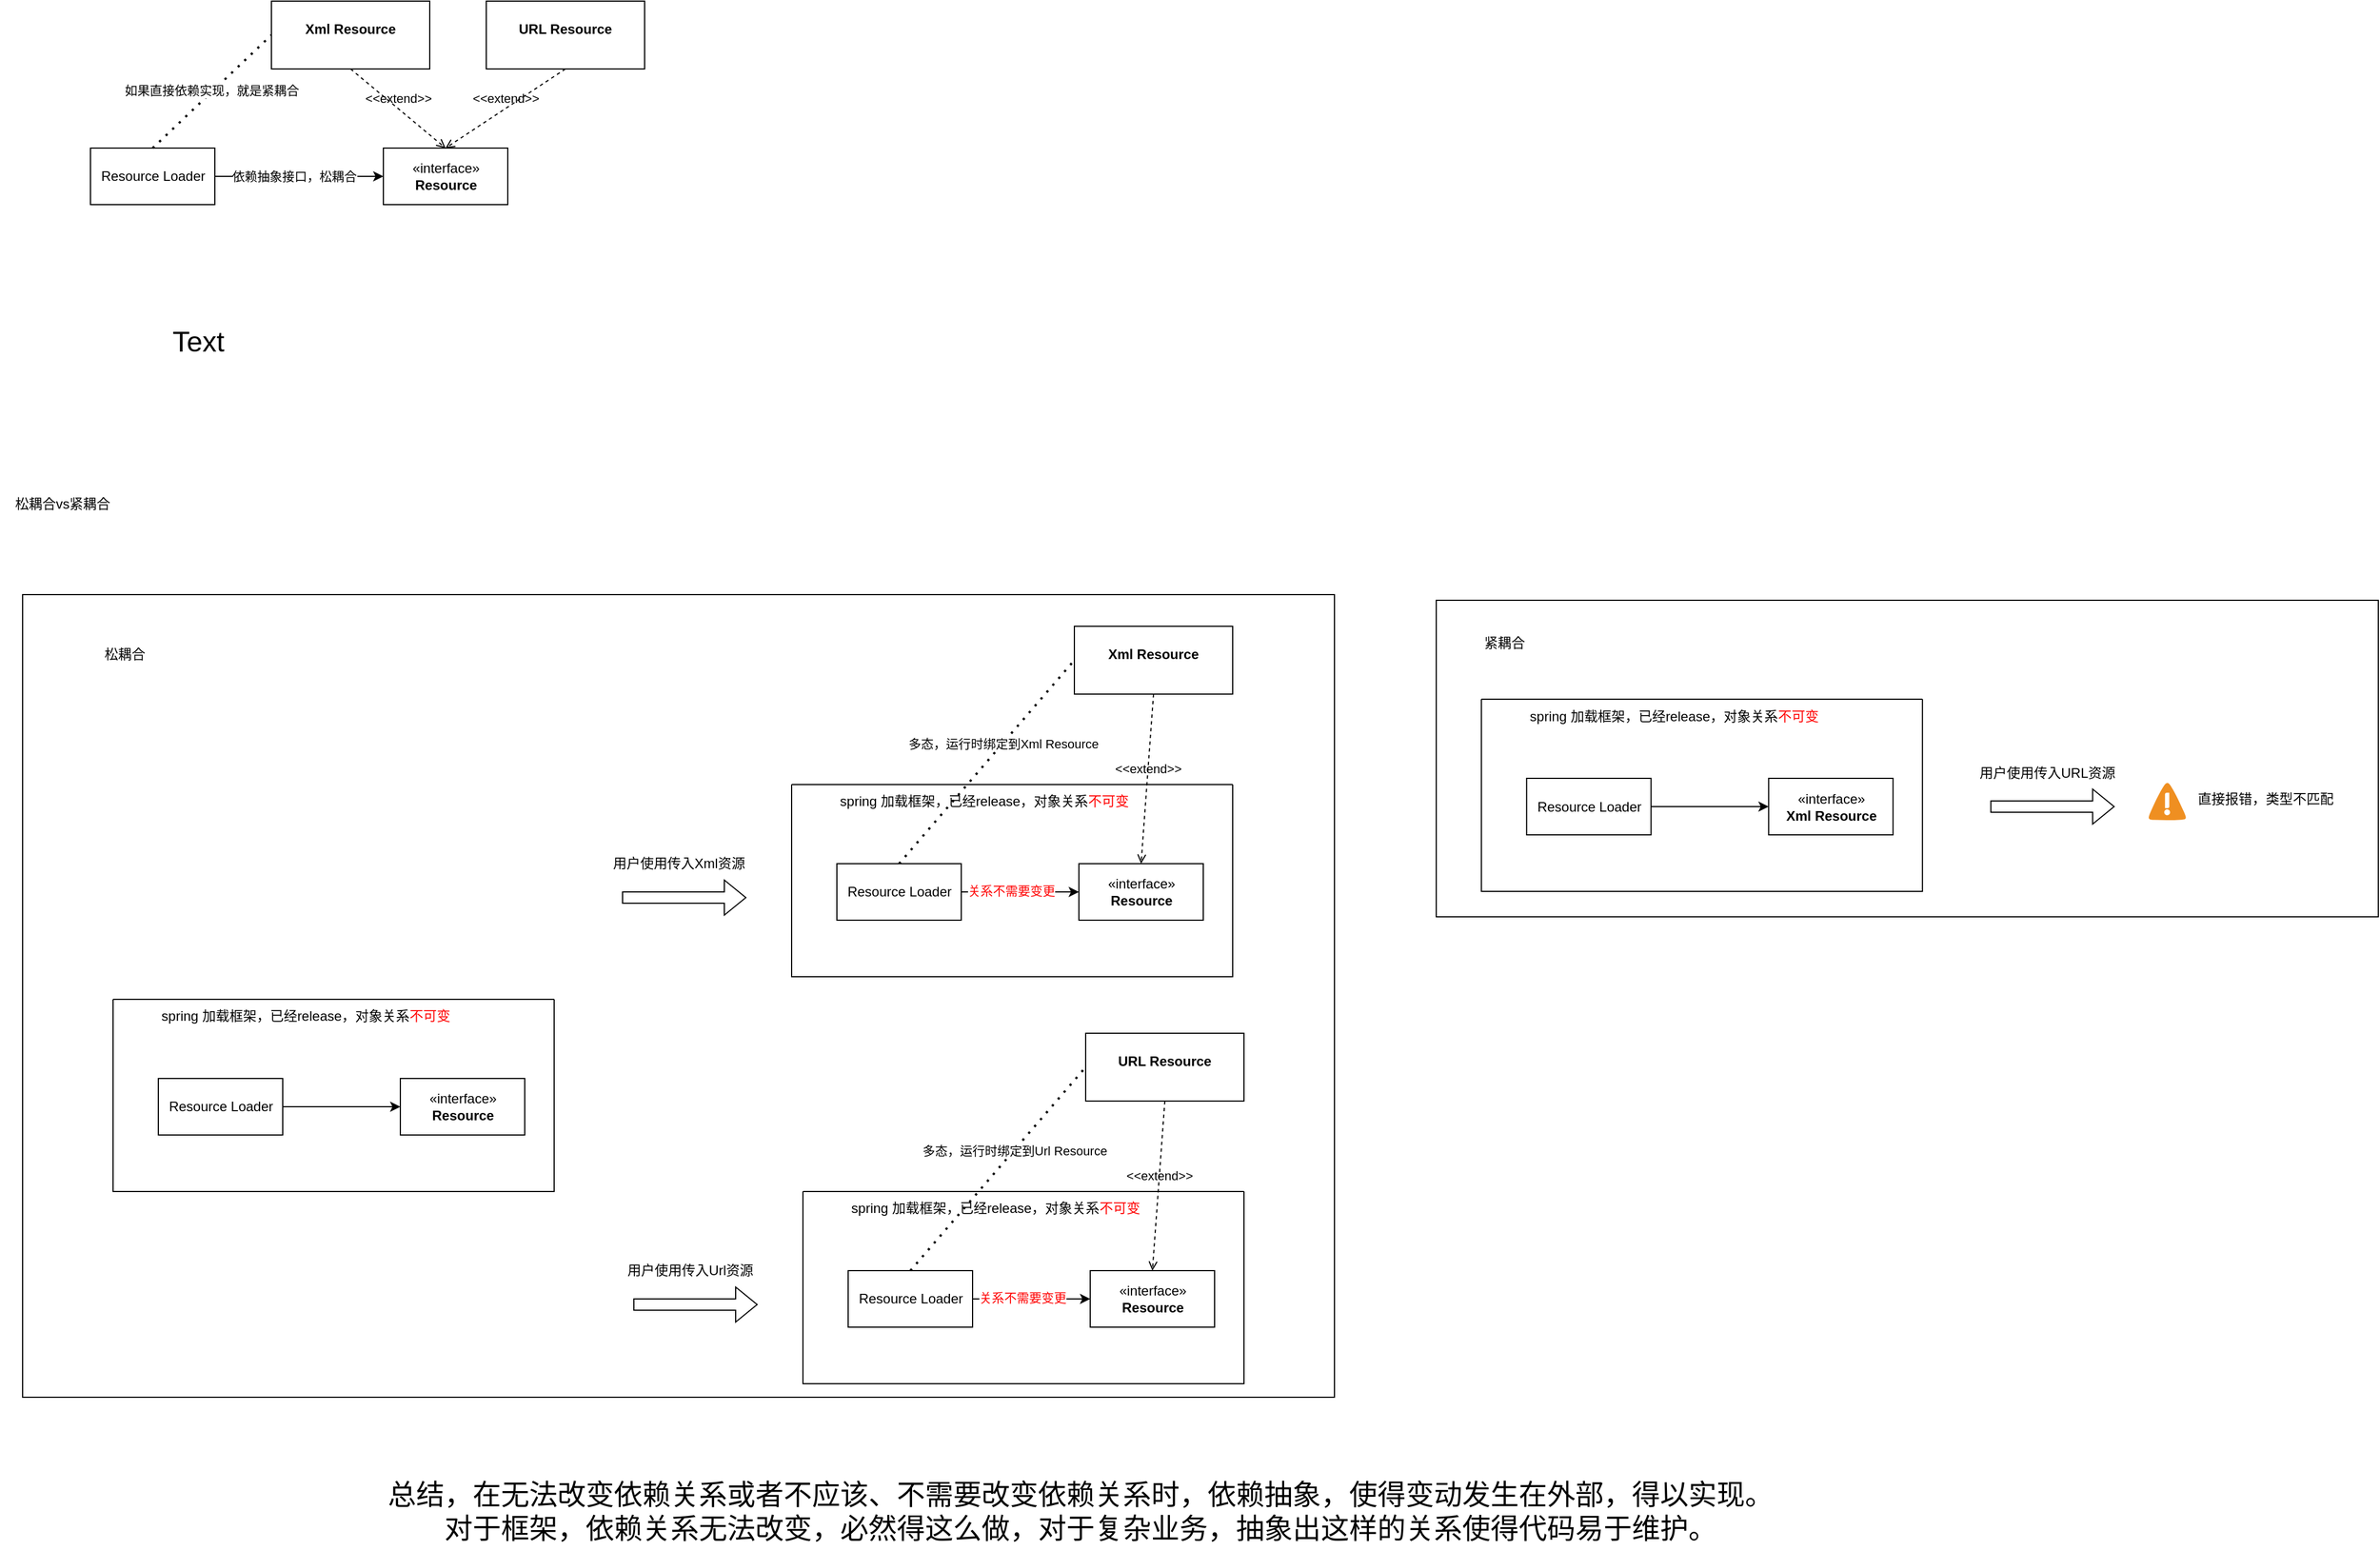 <mxfile version="20.8.13" type="github">
  <diagram id="C5RBs43oDa-KdzZeNtuy" name="Page-1">
    <mxGraphModel dx="1122" dy="695" grid="1" gridSize="10" guides="1" tooltips="1" connect="1" arrows="1" fold="1" page="1" pageScale="1" pageWidth="827" pageHeight="1169" math="0" shadow="0">
      <root>
        <mxCell id="WIyWlLk6GJQsqaUBKTNV-0" />
        <mxCell id="WIyWlLk6GJQsqaUBKTNV-1" parent="WIyWlLk6GJQsqaUBKTNV-0" />
        <mxCell id="s0c2LShp-PgBRj9PB37E-11" style="edgeStyle=orthogonalEdgeStyle;rounded=0;orthogonalLoop=1;jettySize=auto;html=1;entryX=0;entryY=0.5;entryDx=0;entryDy=0;" parent="WIyWlLk6GJQsqaUBKTNV-1" source="s0c2LShp-PgBRj9PB37E-0" target="s0c2LShp-PgBRj9PB37E-1" edge="1">
          <mxGeometry relative="1" as="geometry" />
        </mxCell>
        <mxCell id="s0c2LShp-PgBRj9PB37E-15" value="依赖抽象接口，松耦合" style="edgeLabel;html=1;align=center;verticalAlign=middle;resizable=0;points=[];" parent="s0c2LShp-PgBRj9PB37E-11" vertex="1" connectable="0">
          <mxGeometry x="-0.06" relative="1" as="geometry">
            <mxPoint as="offset" />
          </mxGeometry>
        </mxCell>
        <mxCell id="s0c2LShp-PgBRj9PB37E-0" value="Resource Loader" style="html=1;" parent="WIyWlLk6GJQsqaUBKTNV-1" vertex="1">
          <mxGeometry x="100" y="190" width="110" height="50" as="geometry" />
        </mxCell>
        <mxCell id="s0c2LShp-PgBRj9PB37E-1" value="«interface»&lt;br&gt;&lt;b&gt;Resource&lt;/b&gt;" style="html=1;" parent="WIyWlLk6GJQsqaUBKTNV-1" vertex="1">
          <mxGeometry x="359" y="190" width="110" height="50" as="geometry" />
        </mxCell>
        <mxCell id="s0c2LShp-PgBRj9PB37E-6" value="&lt;p style=&quot;margin:0px;margin-top:4px;text-align:center;&quot;&gt;&lt;br&gt;&lt;b&gt;Xml Resource&lt;/b&gt;&lt;/p&gt;" style="verticalAlign=top;align=left;overflow=fill;fontSize=12;fontFamily=Helvetica;html=1;" parent="WIyWlLk6GJQsqaUBKTNV-1" vertex="1">
          <mxGeometry x="260" y="60" width="140" height="60" as="geometry" />
        </mxCell>
        <mxCell id="s0c2LShp-PgBRj9PB37E-7" value="&lt;p style=&quot;margin:0px;margin-top:4px;text-align:center;&quot;&gt;&lt;br&gt;&lt;b&gt;URL Resource&lt;/b&gt;&lt;/p&gt;" style="verticalAlign=top;align=left;overflow=fill;fontSize=12;fontFamily=Helvetica;html=1;" parent="WIyWlLk6GJQsqaUBKTNV-1" vertex="1">
          <mxGeometry x="450" y="60" width="140" height="60" as="geometry" />
        </mxCell>
        <mxCell id="s0c2LShp-PgBRj9PB37E-9" value="&amp;lt;&amp;lt;extend&amp;gt;&amp;gt;" style="html=1;verticalAlign=bottom;labelBackgroundColor=none;endArrow=open;endFill=0;dashed=1;rounded=0;exitX=0.5;exitY=1;exitDx=0;exitDy=0;entryX=0.5;entryY=0;entryDx=0;entryDy=0;" parent="WIyWlLk6GJQsqaUBKTNV-1" source="s0c2LShp-PgBRj9PB37E-6" target="s0c2LShp-PgBRj9PB37E-1" edge="1">
          <mxGeometry width="160" relative="1" as="geometry">
            <mxPoint x="420" y="150" as="sourcePoint" />
            <mxPoint x="580" y="150" as="targetPoint" />
          </mxGeometry>
        </mxCell>
        <mxCell id="s0c2LShp-PgBRj9PB37E-10" value="&amp;lt;&amp;lt;extend&amp;gt;&amp;gt;" style="html=1;verticalAlign=bottom;labelBackgroundColor=none;endArrow=open;endFill=0;dashed=1;rounded=0;exitX=0.5;exitY=1;exitDx=0;exitDy=0;entryX=0.5;entryY=0;entryDx=0;entryDy=0;" parent="WIyWlLk6GJQsqaUBKTNV-1" source="s0c2LShp-PgBRj9PB37E-7" target="s0c2LShp-PgBRj9PB37E-1" edge="1">
          <mxGeometry width="160" relative="1" as="geometry">
            <mxPoint x="360" y="130" as="sourcePoint" />
            <mxPoint x="424" y="200" as="targetPoint" />
          </mxGeometry>
        </mxCell>
        <mxCell id="s0c2LShp-PgBRj9PB37E-13" value="" style="endArrow=none;dashed=1;html=1;dashPattern=1 3;strokeWidth=2;rounded=0;exitX=0.5;exitY=0;exitDx=0;exitDy=0;entryX=0;entryY=0.5;entryDx=0;entryDy=0;" parent="WIyWlLk6GJQsqaUBKTNV-1" source="s0c2LShp-PgBRj9PB37E-0" target="s0c2LShp-PgBRj9PB37E-6" edge="1">
          <mxGeometry width="50" height="50" relative="1" as="geometry">
            <mxPoint x="160" y="160" as="sourcePoint" />
            <mxPoint x="210" y="110" as="targetPoint" />
          </mxGeometry>
        </mxCell>
        <mxCell id="s0c2LShp-PgBRj9PB37E-14" value="如果直接依赖实现，就是紧耦合" style="edgeLabel;html=1;align=center;verticalAlign=middle;resizable=0;points=[];" parent="s0c2LShp-PgBRj9PB37E-13" vertex="1" connectable="0">
          <mxGeometry x="0.004" y="1" relative="1" as="geometry">
            <mxPoint as="offset" />
          </mxGeometry>
        </mxCell>
        <mxCell id="s0c2LShp-PgBRj9PB37E-16" value="松耦合vs紧耦合" style="text;html=1;align=center;verticalAlign=middle;resizable=0;points=[];autosize=1;strokeColor=none;fillColor=none;" parent="WIyWlLk6GJQsqaUBKTNV-1" vertex="1">
          <mxGeometry x="20" y="490" width="110" height="30" as="geometry" />
        </mxCell>
        <mxCell id="s0c2LShp-PgBRj9PB37E-58" value="" style="group" parent="WIyWlLk6GJQsqaUBKTNV-1" vertex="1" connectable="0">
          <mxGeometry x="40" y="585" width="1160" height="710" as="geometry" />
        </mxCell>
        <mxCell id="s0c2LShp-PgBRj9PB37E-51" value="" style="rounded=0;whiteSpace=wrap;html=1;fontColor=#FF0000;fillColor=default;" parent="s0c2LShp-PgBRj9PB37E-58" vertex="1">
          <mxGeometry width="1160" height="710" as="geometry" />
        </mxCell>
        <mxCell id="s0c2LShp-PgBRj9PB37E-24" value="松耦合" style="text;html=1;align=center;verticalAlign=middle;resizable=0;points=[];autosize=1;strokeColor=none;fillColor=none;" parent="s0c2LShp-PgBRj9PB37E-58" vertex="1">
          <mxGeometry x="60" y="38" width="60" height="30" as="geometry" />
        </mxCell>
        <mxCell id="s0c2LShp-PgBRj9PB37E-25" value="" style="swimlane;startSize=0;" parent="s0c2LShp-PgBRj9PB37E-58" vertex="1">
          <mxGeometry x="80" y="358" width="390" height="170" as="geometry">
            <mxRectangle x="50" y="660" width="50" height="40" as="alternateBounds" />
          </mxGeometry>
        </mxCell>
        <mxCell id="s0c2LShp-PgBRj9PB37E-26" value="spring 加载框架，已经release，对象关系&lt;font color=&quot;#ff0000&quot;&gt;不可变&lt;/font&gt;" style="text;html=1;align=center;verticalAlign=middle;resizable=0;points=[];autosize=1;strokeColor=none;fillColor=none;" parent="s0c2LShp-PgBRj9PB37E-25" vertex="1">
          <mxGeometry x="30" width="280" height="30" as="geometry" />
        </mxCell>
        <mxCell id="s0c2LShp-PgBRj9PB37E-17" value="Resource Loader" style="html=1;" parent="s0c2LShp-PgBRj9PB37E-25" vertex="1">
          <mxGeometry x="40" y="70" width="110" height="50" as="geometry" />
        </mxCell>
        <mxCell id="s0c2LShp-PgBRj9PB37E-18" value="«interface»&lt;br&gt;&lt;b&gt;Resource&lt;/b&gt;" style="html=1;" parent="s0c2LShp-PgBRj9PB37E-25" vertex="1">
          <mxGeometry x="254" y="70" width="110" height="50" as="geometry" />
        </mxCell>
        <mxCell id="s0c2LShp-PgBRj9PB37E-23" style="edgeStyle=orthogonalEdgeStyle;rounded=0;orthogonalLoop=1;jettySize=auto;html=1;entryX=0;entryY=0.5;entryDx=0;entryDy=0;" parent="s0c2LShp-PgBRj9PB37E-25" source="s0c2LShp-PgBRj9PB37E-17" target="s0c2LShp-PgBRj9PB37E-18" edge="1">
          <mxGeometry relative="1" as="geometry">
            <Array as="points">
              <mxPoint x="220" y="95" />
              <mxPoint x="220" y="95" />
            </Array>
          </mxGeometry>
        </mxCell>
        <mxCell id="s0c2LShp-PgBRj9PB37E-27" value="" style="swimlane;startSize=0;" parent="s0c2LShp-PgBRj9PB37E-58" vertex="1">
          <mxGeometry x="680" y="168" width="390" height="170" as="geometry">
            <mxRectangle x="50" y="660" width="50" height="40" as="alternateBounds" />
          </mxGeometry>
        </mxCell>
        <mxCell id="s0c2LShp-PgBRj9PB37E-28" value="spring 加载框架，已经release，对象关系&lt;font color=&quot;#ff0000&quot;&gt;不可变&lt;/font&gt;" style="text;html=1;align=center;verticalAlign=middle;resizable=0;points=[];autosize=1;strokeColor=none;fillColor=none;" parent="s0c2LShp-PgBRj9PB37E-27" vertex="1">
          <mxGeometry x="30" width="280" height="30" as="geometry" />
        </mxCell>
        <mxCell id="s0c2LShp-PgBRj9PB37E-29" value="Resource Loader" style="html=1;" parent="s0c2LShp-PgBRj9PB37E-27" vertex="1">
          <mxGeometry x="40" y="70" width="110" height="50" as="geometry" />
        </mxCell>
        <mxCell id="s0c2LShp-PgBRj9PB37E-30" value="«interface»&lt;br&gt;&lt;b&gt;Resource&lt;/b&gt;" style="html=1;" parent="s0c2LShp-PgBRj9PB37E-27" vertex="1">
          <mxGeometry x="254" y="70" width="110" height="50" as="geometry" />
        </mxCell>
        <mxCell id="s0c2LShp-PgBRj9PB37E-31" style="edgeStyle=orthogonalEdgeStyle;rounded=0;orthogonalLoop=1;jettySize=auto;html=1;entryX=0;entryY=0.5;entryDx=0;entryDy=0;" parent="s0c2LShp-PgBRj9PB37E-27" source="s0c2LShp-PgBRj9PB37E-29" target="s0c2LShp-PgBRj9PB37E-30" edge="1">
          <mxGeometry relative="1" as="geometry">
            <Array as="points">
              <mxPoint x="220" y="95" />
              <mxPoint x="220" y="95" />
            </Array>
          </mxGeometry>
        </mxCell>
        <mxCell id="s0c2LShp-PgBRj9PB37E-38" value="关系不需要变更" style="edgeLabel;html=1;align=center;verticalAlign=middle;resizable=0;points=[];fontColor=#FF0000;" parent="s0c2LShp-PgBRj9PB37E-31" vertex="1" connectable="0">
          <mxGeometry x="-0.154" y="2" relative="1" as="geometry">
            <mxPoint y="1" as="offset" />
          </mxGeometry>
        </mxCell>
        <mxCell id="s0c2LShp-PgBRj9PB37E-32" value="" style="shape=flexArrow;endArrow=classic;html=1;rounded=0;fontColor=#FF0000;" parent="s0c2LShp-PgBRj9PB37E-58" edge="1">
          <mxGeometry width="50" height="50" relative="1" as="geometry">
            <mxPoint x="530" y="268" as="sourcePoint" />
            <mxPoint x="640" y="268" as="targetPoint" />
          </mxGeometry>
        </mxCell>
        <mxCell id="s0c2LShp-PgBRj9PB37E-33" value="&lt;font color=&quot;#000000&quot;&gt;用户使用传入Xml资源&lt;/font&gt;" style="text;html=1;align=center;verticalAlign=middle;resizable=0;points=[];autosize=1;strokeColor=none;fillColor=none;fontColor=#FF0000;" parent="s0c2LShp-PgBRj9PB37E-58" vertex="1">
          <mxGeometry x="510" y="223" width="140" height="30" as="geometry" />
        </mxCell>
        <mxCell id="s0c2LShp-PgBRj9PB37E-34" value="&lt;p style=&quot;margin:0px;margin-top:4px;text-align:center;&quot;&gt;&lt;br&gt;&lt;b&gt;Xml Resource&lt;/b&gt;&lt;/p&gt;" style="verticalAlign=top;align=left;overflow=fill;fontSize=12;fontFamily=Helvetica;html=1;" parent="s0c2LShp-PgBRj9PB37E-58" vertex="1">
          <mxGeometry x="930" y="28" width="140" height="60" as="geometry" />
        </mxCell>
        <mxCell id="s0c2LShp-PgBRj9PB37E-35" value="&amp;lt;&amp;lt;extend&amp;gt;&amp;gt;" style="html=1;verticalAlign=bottom;labelBackgroundColor=none;endArrow=open;endFill=0;dashed=1;rounded=0;exitX=0.5;exitY=1;exitDx=0;exitDy=0;entryX=0.5;entryY=0;entryDx=0;entryDy=0;" parent="s0c2LShp-PgBRj9PB37E-58" source="s0c2LShp-PgBRj9PB37E-34" target="s0c2LShp-PgBRj9PB37E-30" edge="1">
          <mxGeometry width="160" relative="1" as="geometry">
            <mxPoint x="590" y="8" as="sourcePoint" />
            <mxPoint x="674" y="78" as="targetPoint" />
          </mxGeometry>
        </mxCell>
        <mxCell id="s0c2LShp-PgBRj9PB37E-36" value="" style="endArrow=none;dashed=1;html=1;dashPattern=1 3;strokeWidth=2;rounded=0;fontColor=#000000;exitX=0.5;exitY=0;exitDx=0;exitDy=0;entryX=0;entryY=0.5;entryDx=0;entryDy=0;" parent="s0c2LShp-PgBRj9PB37E-58" source="s0c2LShp-PgBRj9PB37E-29" target="s0c2LShp-PgBRj9PB37E-34" edge="1">
          <mxGeometry width="50" height="50" relative="1" as="geometry">
            <mxPoint x="800" y="148" as="sourcePoint" />
            <mxPoint x="850" y="98" as="targetPoint" />
          </mxGeometry>
        </mxCell>
        <mxCell id="s0c2LShp-PgBRj9PB37E-37" value="多态，运行时绑定到Xml Resource" style="edgeLabel;html=1;align=center;verticalAlign=middle;resizable=0;points=[];fontColor=#000000;" parent="s0c2LShp-PgBRj9PB37E-36" vertex="1" connectable="0">
          <mxGeometry x="0.185" relative="1" as="geometry">
            <mxPoint as="offset" />
          </mxGeometry>
        </mxCell>
        <mxCell id="s0c2LShp-PgBRj9PB37E-39" value="" style="swimlane;startSize=0;" parent="s0c2LShp-PgBRj9PB37E-58" vertex="1">
          <mxGeometry x="690" y="528" width="390" height="170" as="geometry">
            <mxRectangle x="50" y="660" width="50" height="40" as="alternateBounds" />
          </mxGeometry>
        </mxCell>
        <mxCell id="s0c2LShp-PgBRj9PB37E-40" value="spring 加载框架，已经release，对象关系&lt;font color=&quot;#ff0000&quot;&gt;不可变&lt;/font&gt;" style="text;html=1;align=center;verticalAlign=middle;resizable=0;points=[];autosize=1;strokeColor=none;fillColor=none;" parent="s0c2LShp-PgBRj9PB37E-39" vertex="1">
          <mxGeometry x="30" width="280" height="30" as="geometry" />
        </mxCell>
        <mxCell id="s0c2LShp-PgBRj9PB37E-41" value="Resource Loader" style="html=1;" parent="s0c2LShp-PgBRj9PB37E-39" vertex="1">
          <mxGeometry x="40" y="70" width="110" height="50" as="geometry" />
        </mxCell>
        <mxCell id="s0c2LShp-PgBRj9PB37E-42" value="«interface»&lt;br&gt;&lt;b&gt;Resource&lt;/b&gt;" style="html=1;" parent="s0c2LShp-PgBRj9PB37E-39" vertex="1">
          <mxGeometry x="254" y="70" width="110" height="50" as="geometry" />
        </mxCell>
        <mxCell id="s0c2LShp-PgBRj9PB37E-43" style="edgeStyle=orthogonalEdgeStyle;rounded=0;orthogonalLoop=1;jettySize=auto;html=1;entryX=0;entryY=0.5;entryDx=0;entryDy=0;" parent="s0c2LShp-PgBRj9PB37E-39" source="s0c2LShp-PgBRj9PB37E-41" target="s0c2LShp-PgBRj9PB37E-42" edge="1">
          <mxGeometry relative="1" as="geometry">
            <Array as="points">
              <mxPoint x="220" y="95" />
              <mxPoint x="220" y="95" />
            </Array>
          </mxGeometry>
        </mxCell>
        <mxCell id="s0c2LShp-PgBRj9PB37E-44" value="关系不需要变更" style="edgeLabel;html=1;align=center;verticalAlign=middle;resizable=0;points=[];fontColor=#FF0000;" parent="s0c2LShp-PgBRj9PB37E-43" vertex="1" connectable="0">
          <mxGeometry x="-0.154" y="2" relative="1" as="geometry">
            <mxPoint y="1" as="offset" />
          </mxGeometry>
        </mxCell>
        <mxCell id="s0c2LShp-PgBRj9PB37E-45" value="" style="shape=flexArrow;endArrow=classic;html=1;rounded=0;fontColor=#FF0000;" parent="s0c2LShp-PgBRj9PB37E-58" edge="1">
          <mxGeometry width="50" height="50" relative="1" as="geometry">
            <mxPoint x="540" y="628" as="sourcePoint" />
            <mxPoint x="650" y="628" as="targetPoint" />
          </mxGeometry>
        </mxCell>
        <mxCell id="s0c2LShp-PgBRj9PB37E-46" value="&lt;font color=&quot;#000000&quot;&gt;用户使用传入Url资源&lt;/font&gt;" style="text;html=1;align=center;verticalAlign=middle;resizable=0;points=[];autosize=1;strokeColor=none;fillColor=none;fontColor=#FF0000;" parent="s0c2LShp-PgBRj9PB37E-58" vertex="1">
          <mxGeometry x="525" y="583" width="130" height="30" as="geometry" />
        </mxCell>
        <mxCell id="s0c2LShp-PgBRj9PB37E-47" value="&lt;p style=&quot;margin:0px;margin-top:4px;text-align:center;&quot;&gt;&lt;br&gt;&lt;b&gt;URL Resource&lt;/b&gt;&lt;/p&gt;" style="verticalAlign=top;align=left;overflow=fill;fontSize=12;fontFamily=Helvetica;html=1;" parent="s0c2LShp-PgBRj9PB37E-58" vertex="1">
          <mxGeometry x="940" y="388" width="140" height="60" as="geometry" />
        </mxCell>
        <mxCell id="s0c2LShp-PgBRj9PB37E-48" value="&amp;lt;&amp;lt;extend&amp;gt;&amp;gt;" style="html=1;verticalAlign=bottom;labelBackgroundColor=none;endArrow=open;endFill=0;dashed=1;rounded=0;exitX=0.5;exitY=1;exitDx=0;exitDy=0;entryX=0.5;entryY=0;entryDx=0;entryDy=0;" parent="s0c2LShp-PgBRj9PB37E-58" source="s0c2LShp-PgBRj9PB37E-47" target="s0c2LShp-PgBRj9PB37E-42" edge="1">
          <mxGeometry width="160" relative="1" as="geometry">
            <mxPoint x="600" y="368" as="sourcePoint" />
            <mxPoint x="684" y="438" as="targetPoint" />
          </mxGeometry>
        </mxCell>
        <mxCell id="s0c2LShp-PgBRj9PB37E-49" value="" style="endArrow=none;dashed=1;html=1;dashPattern=1 3;strokeWidth=2;rounded=0;fontColor=#000000;exitX=0.5;exitY=0;exitDx=0;exitDy=0;entryX=0;entryY=0.5;entryDx=0;entryDy=0;" parent="s0c2LShp-PgBRj9PB37E-58" source="s0c2LShp-PgBRj9PB37E-41" target="s0c2LShp-PgBRj9PB37E-47" edge="1">
          <mxGeometry width="50" height="50" relative="1" as="geometry">
            <mxPoint x="810" y="508" as="sourcePoint" />
            <mxPoint x="860" y="458" as="targetPoint" />
          </mxGeometry>
        </mxCell>
        <mxCell id="s0c2LShp-PgBRj9PB37E-50" value="多态，运行时绑定到Url Resource" style="edgeLabel;html=1;align=center;verticalAlign=middle;resizable=0;points=[];fontColor=#000000;" parent="s0c2LShp-PgBRj9PB37E-49" vertex="1" connectable="0">
          <mxGeometry x="0.185" relative="1" as="geometry">
            <mxPoint as="offset" />
          </mxGeometry>
        </mxCell>
        <mxCell id="s0c2LShp-PgBRj9PB37E-63" value="总结，在无法改变依赖关系或者不应该、不需要改变依赖关系时，依赖抽象，使得变动发生在外部，得以实现。&lt;br&gt;对于框架，依赖关系无法改变，必然得这么做，对于复杂业务，抽象出这样的关系使得代码易于维护。" style="text;html=1;align=center;verticalAlign=middle;resizable=0;points=[];autosize=1;strokeColor=none;fillColor=none;fontColor=#000000;fontSize=25;" parent="WIyWlLk6GJQsqaUBKTNV-1" vertex="1">
          <mxGeometry x="350" y="1360" width="1250" height="70" as="geometry" />
        </mxCell>
        <mxCell id="s0c2LShp-PgBRj9PB37E-66" value="" style="group" parent="WIyWlLk6GJQsqaUBKTNV-1" vertex="1" connectable="0">
          <mxGeometry x="1290" y="590" width="833" height="280" as="geometry" />
        </mxCell>
        <mxCell id="s0c2LShp-PgBRj9PB37E-64" value="" style="rounded=0;whiteSpace=wrap;html=1;fontColor=#000000;fillColor=default;" parent="s0c2LShp-PgBRj9PB37E-66" vertex="1">
          <mxGeometry width="833" height="280" as="geometry" />
        </mxCell>
        <mxCell id="s0c2LShp-PgBRj9PB37E-52" value="&lt;font color=&quot;#000000&quot;&gt;紧耦合&lt;/font&gt;" style="text;html=1;align=center;verticalAlign=middle;resizable=0;points=[];autosize=1;strokeColor=none;fillColor=none;fontColor=#FF0000;" parent="s0c2LShp-PgBRj9PB37E-66" vertex="1">
          <mxGeometry x="29.9" y="22.5" width="60" height="30" as="geometry" />
        </mxCell>
        <mxCell id="s0c2LShp-PgBRj9PB37E-53" value="" style="swimlane;startSize=0;" parent="s0c2LShp-PgBRj9PB37E-66" vertex="1">
          <mxGeometry x="39.9" y="87.5" width="390" height="170" as="geometry">
            <mxRectangle x="50" y="660" width="50" height="40" as="alternateBounds" />
          </mxGeometry>
        </mxCell>
        <mxCell id="s0c2LShp-PgBRj9PB37E-54" value="spring 加载框架，已经release，对象关系&lt;font color=&quot;#ff0000&quot;&gt;不可变&lt;/font&gt;" style="text;html=1;align=center;verticalAlign=middle;resizable=0;points=[];autosize=1;strokeColor=none;fillColor=none;" parent="s0c2LShp-PgBRj9PB37E-53" vertex="1">
          <mxGeometry x="30" width="280" height="30" as="geometry" />
        </mxCell>
        <mxCell id="s0c2LShp-PgBRj9PB37E-55" value="Resource Loader" style="html=1;" parent="s0c2LShp-PgBRj9PB37E-53" vertex="1">
          <mxGeometry x="40" y="70" width="110" height="50" as="geometry" />
        </mxCell>
        <mxCell id="s0c2LShp-PgBRj9PB37E-56" value="«interface»&lt;br&gt;&lt;b&gt;Xml Resource&lt;/b&gt;" style="html=1;" parent="s0c2LShp-PgBRj9PB37E-53" vertex="1">
          <mxGeometry x="254" y="70" width="110" height="50" as="geometry" />
        </mxCell>
        <mxCell id="s0c2LShp-PgBRj9PB37E-57" style="edgeStyle=orthogonalEdgeStyle;rounded=0;orthogonalLoop=1;jettySize=auto;html=1;entryX=0;entryY=0.5;entryDx=0;entryDy=0;" parent="s0c2LShp-PgBRj9PB37E-53" source="s0c2LShp-PgBRj9PB37E-55" target="s0c2LShp-PgBRj9PB37E-56" edge="1">
          <mxGeometry relative="1" as="geometry">
            <Array as="points">
              <mxPoint x="220" y="95" />
              <mxPoint x="220" y="95" />
            </Array>
          </mxGeometry>
        </mxCell>
        <mxCell id="s0c2LShp-PgBRj9PB37E-59" value="" style="shape=flexArrow;endArrow=classic;html=1;rounded=0;fontColor=#FF0000;" parent="s0c2LShp-PgBRj9PB37E-66" edge="1">
          <mxGeometry width="50" height="50" relative="1" as="geometry">
            <mxPoint x="489.9" y="182.5" as="sourcePoint" />
            <mxPoint x="599.9" y="182.5" as="targetPoint" />
          </mxGeometry>
        </mxCell>
        <mxCell id="s0c2LShp-PgBRj9PB37E-60" value="&lt;font color=&quot;#000000&quot;&gt;用户使用传入URL资源&lt;/font&gt;" style="text;html=1;align=center;verticalAlign=middle;resizable=0;points=[];autosize=1;strokeColor=none;fillColor=none;fontColor=#FF0000;" parent="s0c2LShp-PgBRj9PB37E-66" vertex="1">
          <mxGeometry x="469.9" y="137.5" width="140" height="30" as="geometry" />
        </mxCell>
        <mxCell id="s0c2LShp-PgBRj9PB37E-61" value="" style="shadow=0;dashed=0;html=1;strokeColor=none;fillColor=#4495D1;labelPosition=center;verticalLabelPosition=bottom;verticalAlign=top;align=center;outlineConnect=0;shape=mxgraph.veeam.2d.alert;fontColor=#000000;" parent="s0c2LShp-PgBRj9PB37E-66" vertex="1">
          <mxGeometry x="629.9" y="161.48" width="33.2" height="33.2" as="geometry" />
        </mxCell>
        <mxCell id="s0c2LShp-PgBRj9PB37E-62" value="直接报错，类型不匹配" style="text;html=1;align=center;verticalAlign=middle;resizable=0;points=[];autosize=1;strokeColor=none;fillColor=none;fontColor=#000000;" parent="s0c2LShp-PgBRj9PB37E-66" vertex="1">
          <mxGeometry x="663.1" y="161.48" width="140" height="30" as="geometry" />
        </mxCell>
        <mxCell id="CEUQsNHXQbzi5_EVDj52-0" value="Text" style="text;html=1;align=center;verticalAlign=middle;resizable=0;points=[];autosize=1;strokeColor=none;fillColor=none;fontSize=25;fontColor=#000000;" vertex="1" parent="WIyWlLk6GJQsqaUBKTNV-1">
          <mxGeometry x="160" y="340" width="70" height="40" as="geometry" />
        </mxCell>
      </root>
    </mxGraphModel>
  </diagram>
</mxfile>
